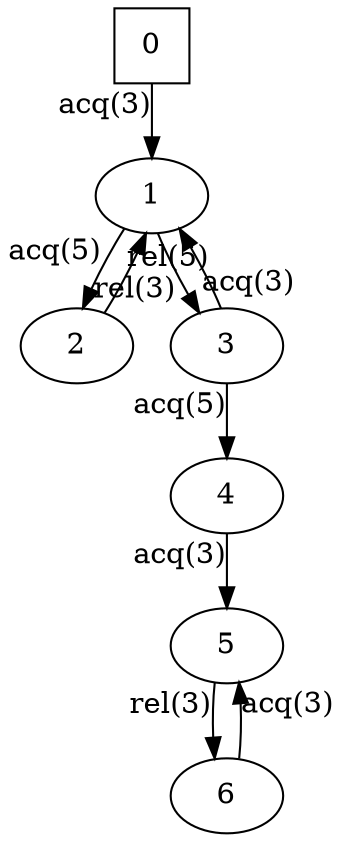 digraph auto_0{
0[shape=square];
1;
2;
3;
4;
5;
6;
0 -> 1[xlabel="acq(3)"];
4 -> 5[xlabel="acq(3)"];
5 -> 6[xlabel="rel(3)"];
1 -> 2[xlabel="acq(5)"];
1 -> 3[xlabel="rel(3)"];
2 -> 1[xlabel="rel(5)"];
3 -> 1[xlabel="acq(3)"];
3 -> 4[xlabel="acq(5)"];
6 -> 5[xlabel="acq(3)"];
}

